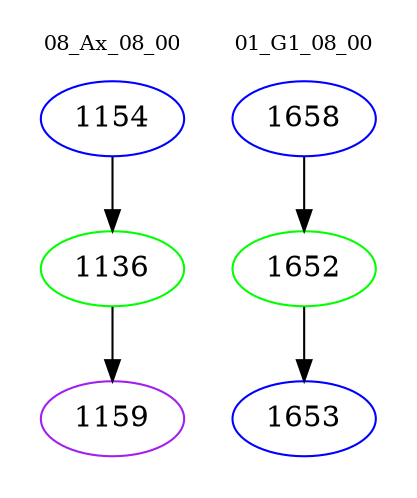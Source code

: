 digraph{
subgraph cluster_0 {
color = white
label = "08_Ax_08_00";
fontsize=10;
T0_1154 [label="1154", color="blue"]
T0_1154 -> T0_1136 [color="black"]
T0_1136 [label="1136", color="green"]
T0_1136 -> T0_1159 [color="black"]
T0_1159 [label="1159", color="purple"]
}
subgraph cluster_1 {
color = white
label = "01_G1_08_00";
fontsize=10;
T1_1658 [label="1658", color="blue"]
T1_1658 -> T1_1652 [color="black"]
T1_1652 [label="1652", color="green"]
T1_1652 -> T1_1653 [color="black"]
T1_1653 [label="1653", color="blue"]
}
}
